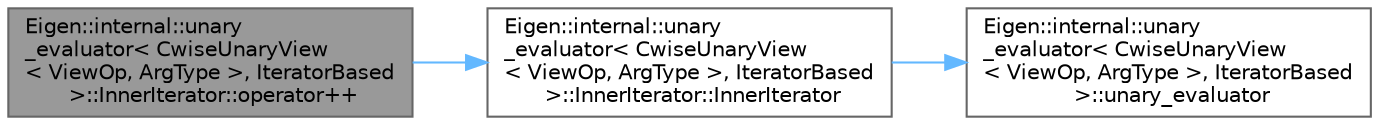 digraph "Eigen::internal::unary_evaluator&lt; CwiseUnaryView&lt; ViewOp, ArgType &gt;, IteratorBased &gt;::InnerIterator::operator++"
{
 // LATEX_PDF_SIZE
  bgcolor="transparent";
  edge [fontname=Helvetica,fontsize=10,labelfontname=Helvetica,labelfontsize=10];
  node [fontname=Helvetica,fontsize=10,shape=box,height=0.2,width=0.4];
  rankdir="LR";
  Node1 [id="Node000001",label="Eigen::internal::unary\l_evaluator\< CwiseUnaryView\l\< ViewOp, ArgType \>, IteratorBased\l \>::InnerIterator::operator++",height=0.2,width=0.4,color="gray40", fillcolor="grey60", style="filled", fontcolor="black",tooltip=" "];
  Node1 -> Node2 [id="edge1_Node000001_Node000002",color="steelblue1",style="solid",tooltip=" "];
  Node2 [id="Node000002",label="Eigen::internal::unary\l_evaluator\< CwiseUnaryView\l\< ViewOp, ArgType \>, IteratorBased\l \>::InnerIterator::InnerIterator",height=0.2,width=0.4,color="grey40", fillcolor="white", style="filled",URL="$class_eigen_1_1internal_1_1unary__evaluator_3_01_cwise_unary_view_3_01_view_op_00_01_arg_type_011a5afe598192a9657664b0cfbd26765b.html#a4c6fac5d79ddf219c2fee63eaf731e32",tooltip=" "];
  Node2 -> Node3 [id="edge2_Node000002_Node000003",color="steelblue1",style="solid",tooltip=" "];
  Node3 [id="Node000003",label="Eigen::internal::unary\l_evaluator\< CwiseUnaryView\l\< ViewOp, ArgType \>, IteratorBased\l \>::unary_evaluator",height=0.2,width=0.4,color="grey40", fillcolor="white", style="filled",URL="$struct_eigen_1_1internal_1_1unary__evaluator_3_01_cwise_unary_view_3_01_view_op_00_01_arg_type_01_4_00_01_iterator_based_01_4.html#a44f6668184d496d893b256a274249620",tooltip=" "];
}
